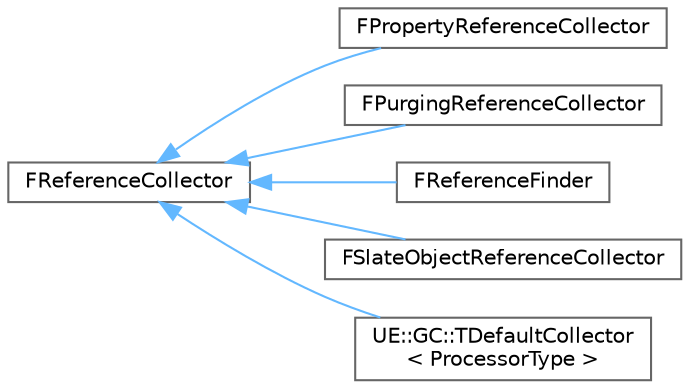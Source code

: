 digraph "Graphical Class Hierarchy"
{
 // INTERACTIVE_SVG=YES
 // LATEX_PDF_SIZE
  bgcolor="transparent";
  edge [fontname=Helvetica,fontsize=10,labelfontname=Helvetica,labelfontsize=10];
  node [fontname=Helvetica,fontsize=10,shape=box,height=0.2,width=0.4];
  rankdir="LR";
  Node0 [id="Node000000",label="FReferenceCollector",height=0.2,width=0.4,color="grey40", fillcolor="white", style="filled",URL="$d9/d05/classFReferenceCollector.html",tooltip="Used by garbage collector to collect references via virtual AddReferencedObjects calls."];
  Node0 -> Node1 [id="edge4667_Node000000_Node000001",dir="back",color="steelblue1",style="solid",tooltip=" "];
  Node1 [id="Node000001",label="FPropertyReferenceCollector",height=0.2,width=0.4,color="grey40", fillcolor="white", style="filled",URL="$d6/d83/classFPropertyReferenceCollector.html",tooltip="Simple reference processor and collector for collecting all UObjects referenced by FProperties."];
  Node0 -> Node2 [id="edge4668_Node000000_Node000002",dir="back",color="steelblue1",style="solid",tooltip=" "];
  Node2 [id="Node000002",label="FPurgingReferenceCollector",height=0.2,width=0.4,color="grey40", fillcolor="white", style="filled",URL="$d3/d92/classFPurgingReferenceCollector.html",tooltip="Reference collector that will purge (null) any references to the given set of objects (as if they'd b..."];
  Node0 -> Node3 [id="edge4669_Node000000_Node000003",dir="back",color="steelblue1",style="solid",tooltip=" "];
  Node3 [id="Node000003",label="FReferenceFinder",height=0.2,width=0.4,color="grey40", fillcolor="white", style="filled",URL="$da/da2/classFReferenceFinder.html",tooltip="FReferenceFinder."];
  Node0 -> Node4 [id="edge4670_Node000000_Node000004",dir="back",color="steelblue1",style="solid",tooltip=" "];
  Node4 [id="Node000004",label="FSlateObjectReferenceCollector",height=0.2,width=0.4,color="grey40", fillcolor="white", style="filled",URL="$d7/de0/classFSlateObjectReferenceCollector.html",tooltip="Used to gather all the referenced UObjects used by Slate when rendering a frame."];
  Node0 -> Node5 [id="edge4671_Node000000_Node000005",dir="back",color="steelblue1",style="solid",tooltip=" "];
  Node5 [id="Node000005",label="UE::GC::TDefaultCollector\l\< ProcessorType \>",height=0.2,width=0.4,color="grey40", fillcolor="white", style="filled",URL="$dc/d3d/classUE_1_1GC_1_1TDefaultCollector.html",tooltip="Default reference collector for CollectReferences()"];
}
